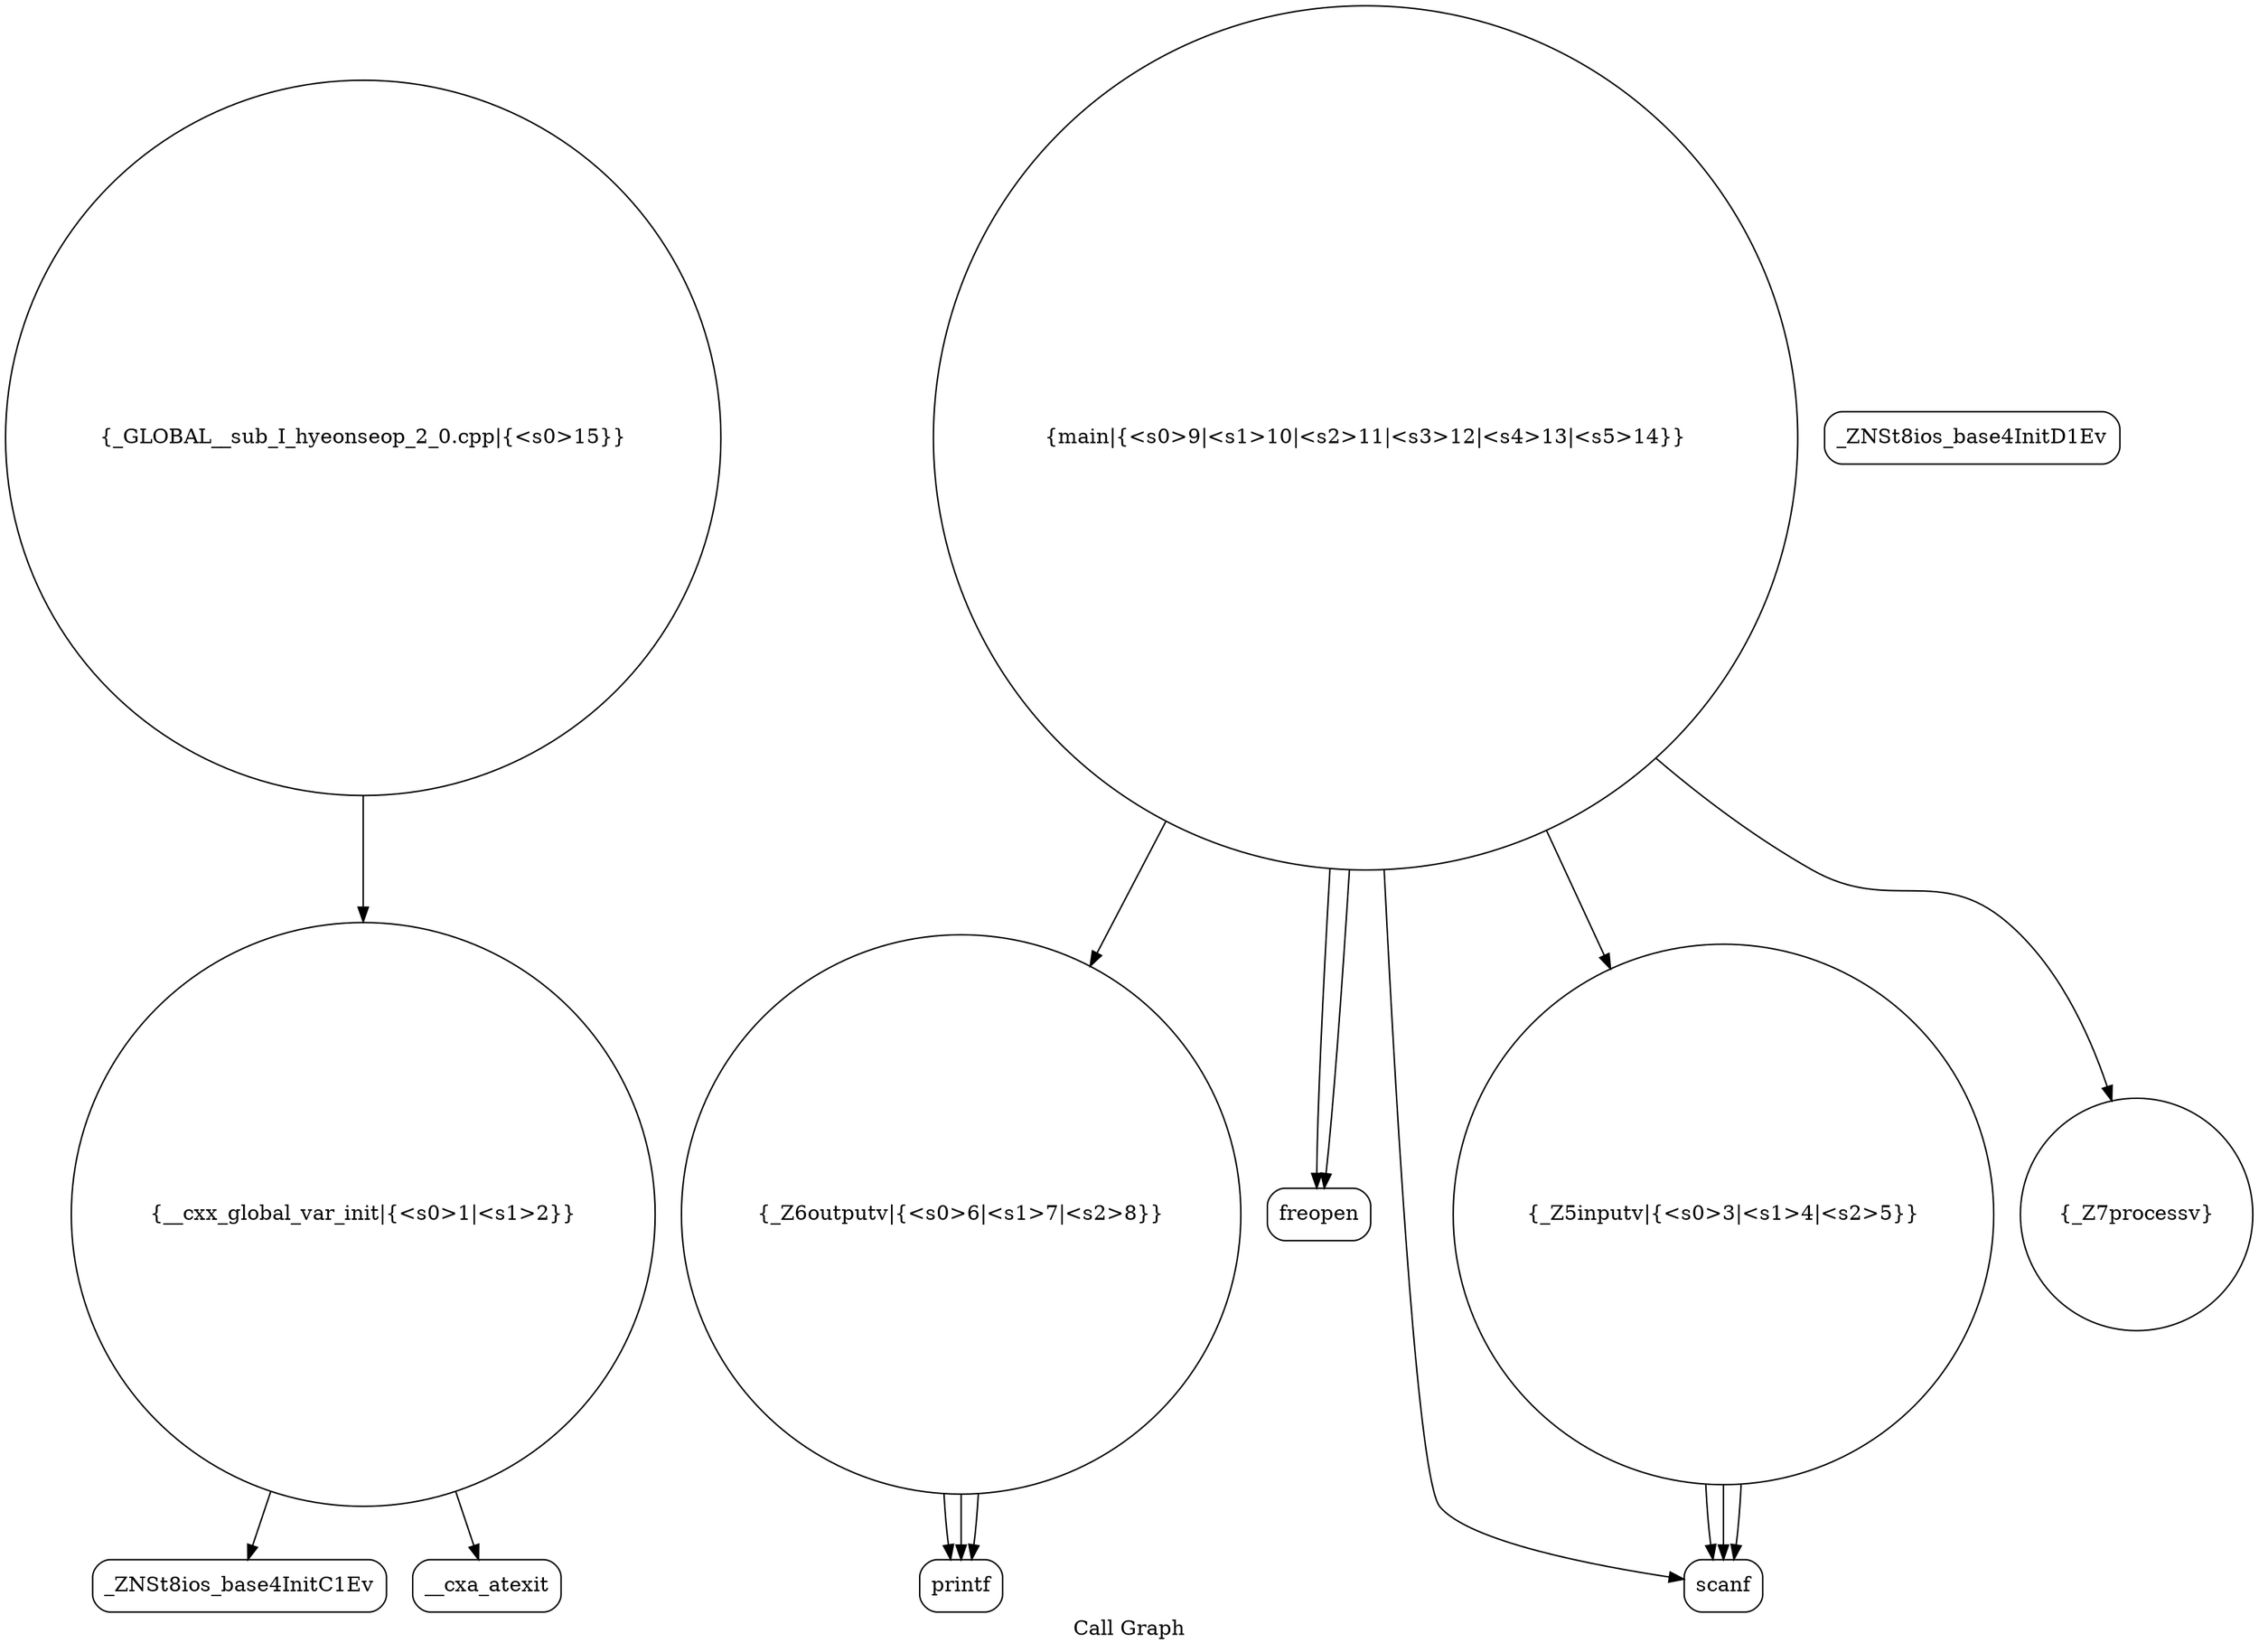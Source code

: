 digraph "Call Graph" {
	label="Call Graph";

	Node0x556928eb7cf0 [shape=record,shape=circle,label="{__cxx_global_var_init|{<s0>1|<s1>2}}"];
	Node0x556928eb7cf0:s0 -> Node0x556928eb8180[color=black];
	Node0x556928eb7cf0:s1 -> Node0x556928eb8280[color=black];
	Node0x556928eb8480 [shape=record,shape=circle,label="{_Z6outputv|{<s0>6|<s1>7|<s2>8}}"];
	Node0x556928eb8480:s0 -> Node0x556928eb8500[color=black];
	Node0x556928eb8480:s1 -> Node0x556928eb8500[color=black];
	Node0x556928eb8480:s2 -> Node0x556928eb8500[color=black];
	Node0x556928eb8200 [shape=record,shape=Mrecord,label="{_ZNSt8ios_base4InitD1Ev}"];
	Node0x556928eb8580 [shape=record,shape=circle,label="{main|{<s0>9|<s1>10|<s2>11|<s3>12|<s4>13|<s5>14}}"];
	Node0x556928eb8580:s0 -> Node0x556928eb8600[color=black];
	Node0x556928eb8580:s1 -> Node0x556928eb8600[color=black];
	Node0x556928eb8580:s2 -> Node0x556928eb8380[color=black];
	Node0x556928eb8580:s3 -> Node0x556928eb8300[color=black];
	Node0x556928eb8580:s4 -> Node0x556928eb8400[color=black];
	Node0x556928eb8580:s5 -> Node0x556928eb8480[color=black];
	Node0x556928eb8300 [shape=record,shape=circle,label="{_Z5inputv|{<s0>3|<s1>4|<s2>5}}"];
	Node0x556928eb8300:s0 -> Node0x556928eb8380[color=black];
	Node0x556928eb8300:s1 -> Node0x556928eb8380[color=black];
	Node0x556928eb8300:s2 -> Node0x556928eb8380[color=black];
	Node0x556928eb8680 [shape=record,shape=circle,label="{_GLOBAL__sub_I_hyeonseop_2_0.cpp|{<s0>15}}"];
	Node0x556928eb8680:s0 -> Node0x556928eb7cf0[color=black];
	Node0x556928eb8400 [shape=record,shape=circle,label="{_Z7processv}"];
	Node0x556928eb8180 [shape=record,shape=Mrecord,label="{_ZNSt8ios_base4InitC1Ev}"];
	Node0x556928eb8500 [shape=record,shape=Mrecord,label="{printf}"];
	Node0x556928eb8280 [shape=record,shape=Mrecord,label="{__cxa_atexit}"];
	Node0x556928eb8600 [shape=record,shape=Mrecord,label="{freopen}"];
	Node0x556928eb8380 [shape=record,shape=Mrecord,label="{scanf}"];
}
